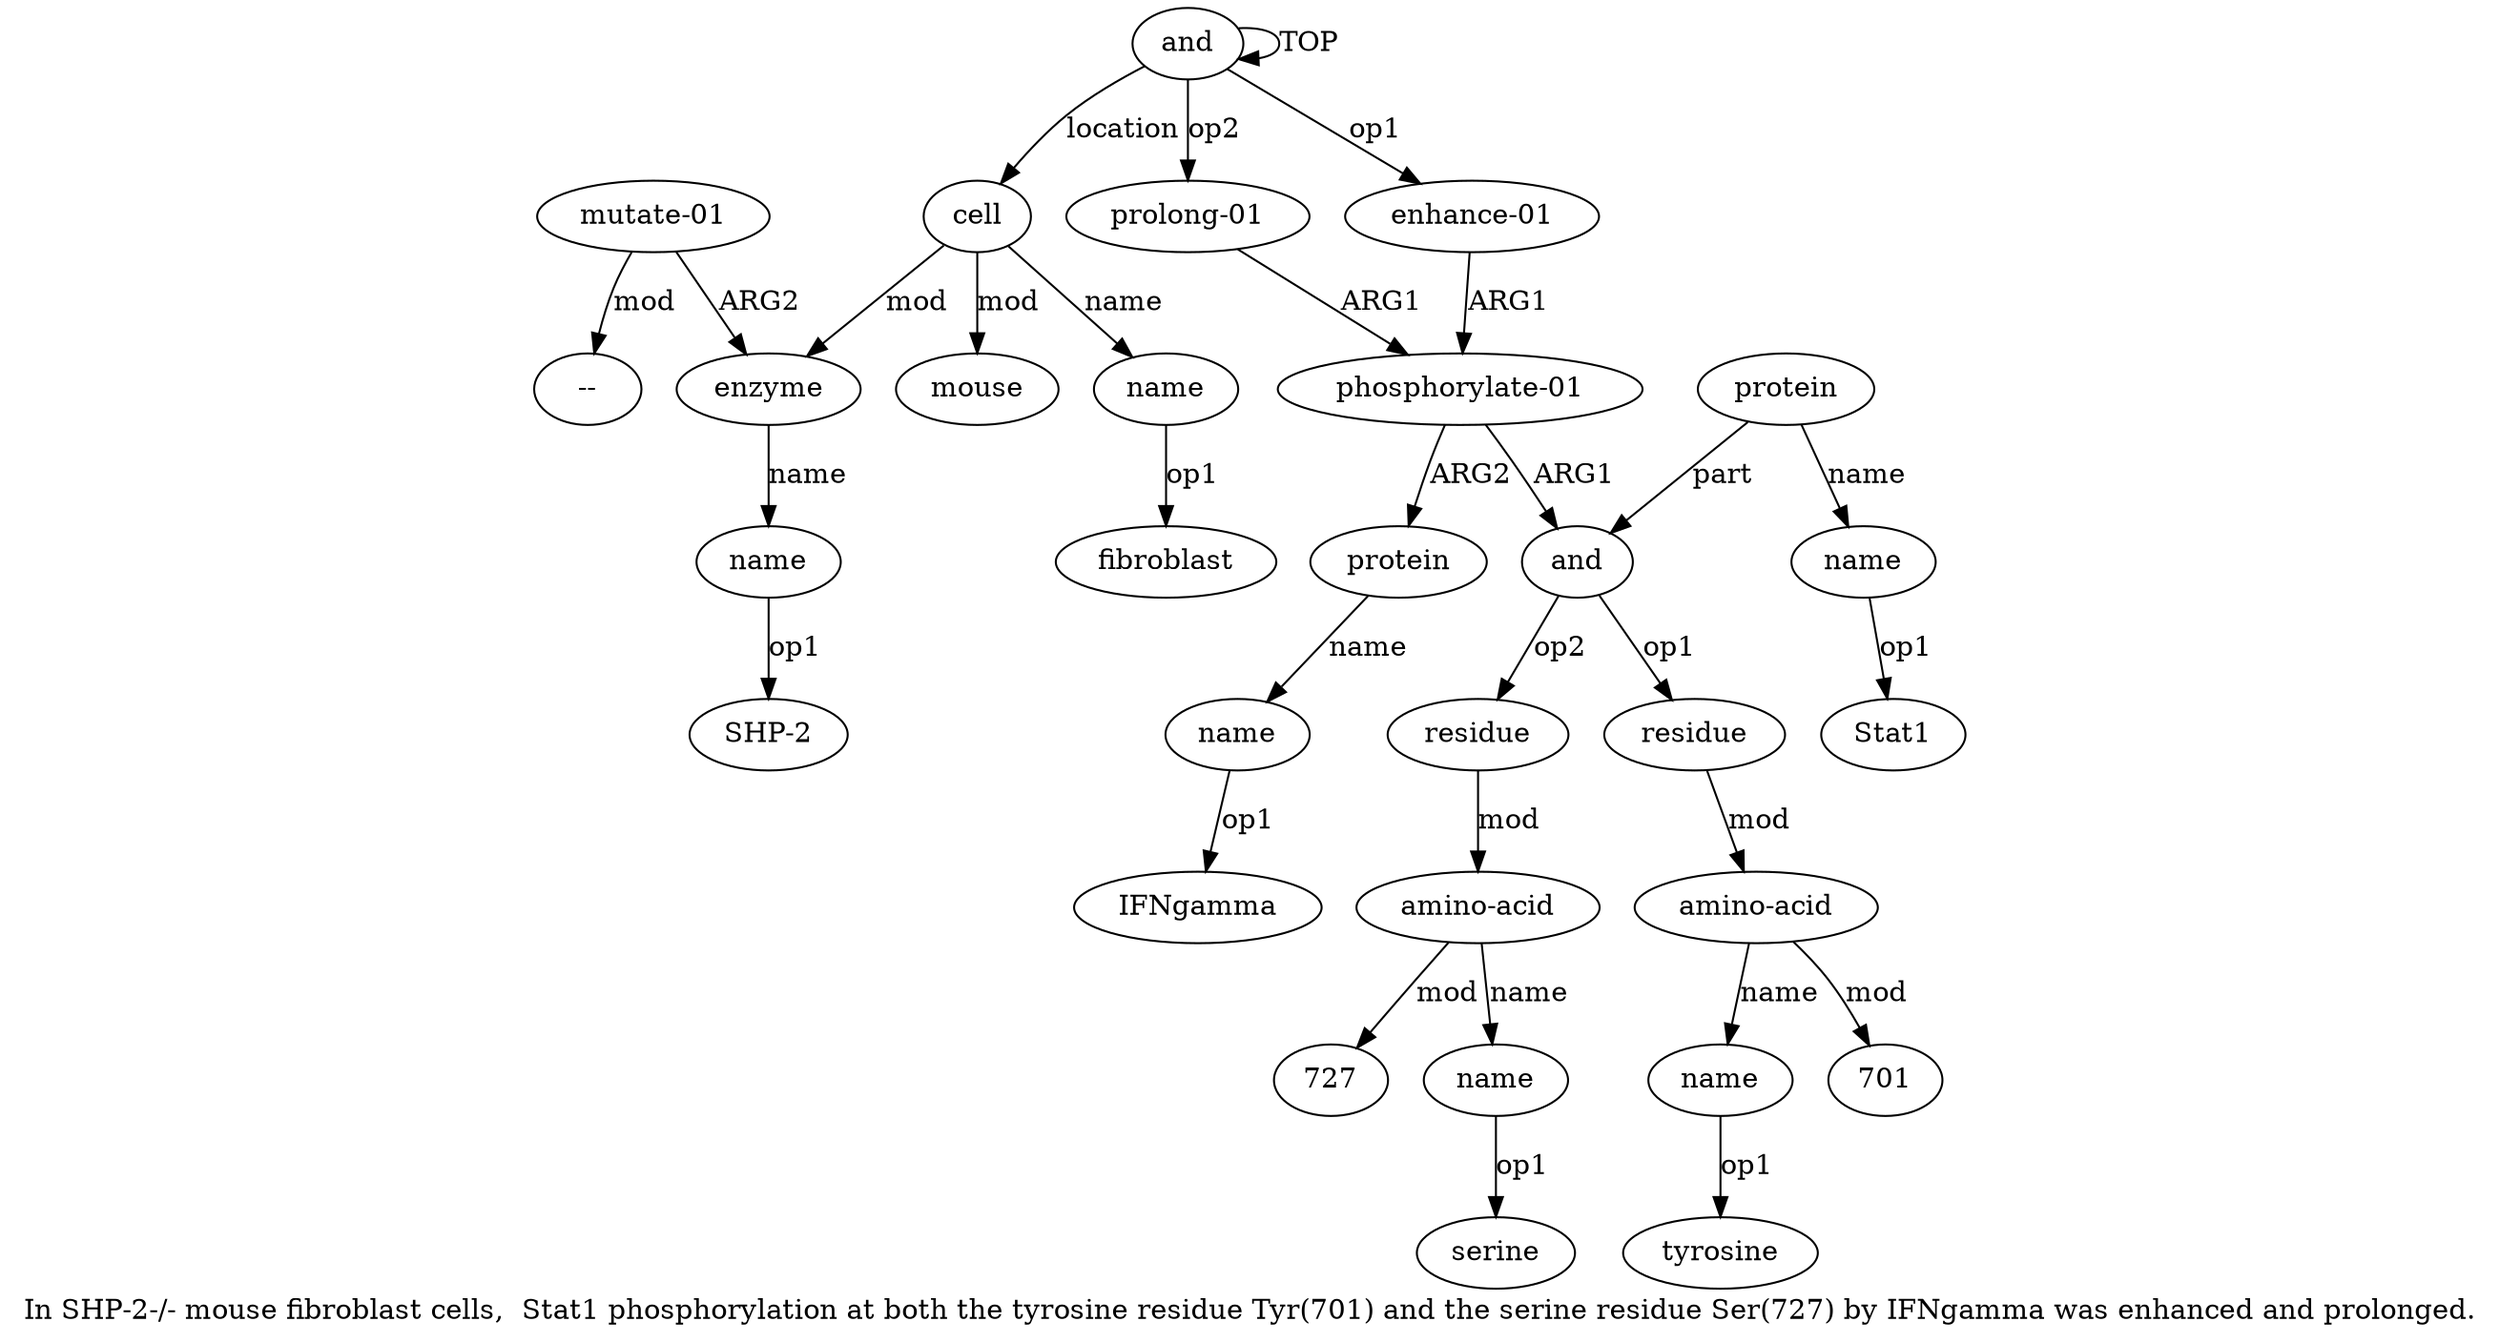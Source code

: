 digraph  {
	graph [label="In SHP-2-/- mouse fibroblast cells,  Stat1 phosphorylation at both the tyrosine residue Tyr(701) and the serine residue Ser(727) \
by IFNgamma was enhanced and prolonged."];
	node [label="\N"];
	a20	 [color=black,
		gold_ind=20,
		gold_label="mutate-01",
		label="mutate-01",
		test_ind=20,
		test_label="mutate-01"];
	"a20 --"	 [color=black,
		gold_ind=-1,
		gold_label="--",
		label="--",
		test_ind=-1,
		test_label="--"];
	a20 -> "a20 --" [key=0,
	color=black,
	gold_label=mod,
	label=mod,
	test_label=mod];
a18 [color=black,
	gold_ind=18,
	gold_label=enzyme,
	label=enzyme,
	test_ind=18,
	test_label=enzyme];
a20 -> a18 [key=0,
color=black,
gold_label=ARG2,
label=ARG2,
test_label=ARG2];
"a19 SHP-2" [color=black,
gold_ind=-1,
gold_label="SHP-2",
label="SHP-2",
test_ind=-1,
test_label="SHP-2"];
"a8 727" [color=black,
gold_ind=-1,
gold_label=727,
label=727,
test_ind=-1,
test_label=727];
"a16 fibroblast" [color=black,
gold_ind=-1,
gold_label=fibroblast,
label=fibroblast,
test_ind=-1,
test_label=fibroblast];
a15 [color=black,
gold_ind=15,
gold_label=cell,
label=cell,
test_ind=15,
test_label=cell];
a17 [color=black,
gold_ind=17,
gold_label=mouse,
label=mouse,
test_ind=17,
test_label=mouse];
a15 -> a17 [key=0,
color=black,
gold_label=mod,
label=mod,
test_label=mod];
a16 [color=black,
gold_ind=16,
gold_label=name,
label=name,
test_ind=16,
test_label=name];
a15 -> a16 [key=0,
color=black,
gold_label=name,
label=name,
test_label=name];
a15 -> a18 [key=0,
color=black,
gold_label=mod,
label=mod,
test_label=mod];
a14 [color=black,
gold_ind=14,
gold_label="prolong-01",
label="prolong-01",
test_ind=14,
test_label="prolong-01"];
a2 [color=black,
gold_ind=2,
gold_label="phosphorylate-01",
label="phosphorylate-01",
test_ind=2,
test_label="phosphorylate-01"];
a14 -> a2 [key=0,
color=black,
gold_label=ARG1,
label=ARG1,
test_label=ARG1];
a16 -> "a16 fibroblast" [key=0,
color=black,
gold_label=op1,
label=op1,
test_label=op1];
a11 [color=black,
gold_ind=11,
gold_label=name,
label=name,
test_ind=11,
test_label=name];
"a11 Stat1" [color=black,
gold_ind=-1,
gold_label=Stat1,
label=Stat1,
test_ind=-1,
test_label=Stat1];
a11 -> "a11 Stat1" [key=0,
color=black,
gold_label=op1,
label=op1,
test_label=op1];
a10 [color=black,
gold_ind=10,
gold_label=protein,
label=protein,
test_ind=10,
test_label=protein];
a10 -> a11 [key=0,
color=black,
gold_label=name,
label=name,
test_label=name];
a3 [color=black,
gold_ind=3,
gold_label=and,
label=and,
test_ind=3,
test_label=and];
a10 -> a3 [key=0,
color=black,
gold_label=part,
label=part,
test_label=part];
a13 [color=black,
gold_ind=13,
gold_label=name,
label=name,
test_ind=13,
test_label=name];
"a13 IFNgamma" [color=black,
gold_ind=-1,
gold_label=IFNgamma,
label=IFNgamma,
test_ind=-1,
test_label=IFNgamma];
a13 -> "a13 IFNgamma" [key=0,
color=black,
gold_label=op1,
label=op1,
test_label=op1];
a12 [color=black,
gold_ind=12,
gold_label=protein,
label=protein,
test_ind=12,
test_label=protein];
a12 -> a13 [key=0,
color=black,
gold_label=name,
label=name,
test_label=name];
"a9 serine" [color=black,
gold_ind=-1,
gold_label=serine,
label=serine,
test_ind=-1,
test_label=serine];
a19 [color=black,
gold_ind=19,
gold_label=name,
label=name,
test_ind=19,
test_label=name];
a19 -> "a19 SHP-2" [key=0,
color=black,
gold_label=op1,
label=op1,
test_label=op1];
a18 -> a19 [key=0,
color=black,
gold_label=name,
label=name,
test_label=name];
a1 [color=black,
gold_ind=1,
gold_label="enhance-01",
label="enhance-01",
test_ind=1,
test_label="enhance-01"];
a1 -> a2 [key=0,
color=black,
gold_label=ARG1,
label=ARG1,
test_label=ARG1];
a0 [color=black,
gold_ind=0,
gold_label=and,
label=and,
test_ind=0,
test_label=and];
a0 -> a15 [key=0,
color=black,
gold_label=location,
label=location,
test_label=location];
a0 -> a14 [key=0,
color=black,
gold_label=op2,
label=op2,
test_label=op2];
a0 -> a1 [key=0,
color=black,
gold_label=op1,
label=op1,
test_label=op1];
a0 -> a0 [key=0,
color=black,
gold_label=TOP,
label=TOP,
test_label=TOP];
a4 [color=black,
gold_ind=4,
gold_label=residue,
label=residue,
test_ind=4,
test_label=residue];
a3 -> a4 [key=0,
color=black,
gold_label=op1,
label=op1,
test_label=op1];
a7 [color=black,
gold_ind=7,
gold_label=residue,
label=residue,
test_ind=7,
test_label=residue];
a3 -> a7 [key=0,
color=black,
gold_label=op2,
label=op2,
test_label=op2];
a2 -> a12 [key=0,
color=black,
gold_label=ARG2,
label=ARG2,
test_label=ARG2];
a2 -> a3 [key=0,
color=black,
gold_label=ARG1,
label=ARG1,
test_label=ARG1];
a5 [color=black,
gold_ind=5,
gold_label="amino-acid",
label="amino-acid",
test_ind=5,
test_label="amino-acid"];
a6 [color=black,
gold_ind=6,
gold_label=name,
label=name,
test_ind=6,
test_label=name];
a5 -> a6 [key=0,
color=black,
gold_label=name,
label=name,
test_label=name];
"a5 701" [color=black,
gold_ind=-1,
gold_label=701,
label=701,
test_ind=-1,
test_label=701];
a5 -> "a5 701" [key=0,
color=black,
gold_label=mod,
label=mod,
test_label=mod];
a4 -> a5 [key=0,
color=black,
gold_label=mod,
label=mod,
test_label=mod];
a8 [color=black,
gold_ind=8,
gold_label="amino-acid",
label="amino-acid",
test_ind=8,
test_label="amino-acid"];
a7 -> a8 [key=0,
color=black,
gold_label=mod,
label=mod,
test_label=mod];
"a6 tyrosine" [color=black,
gold_ind=-1,
gold_label=tyrosine,
label=tyrosine,
test_ind=-1,
test_label=tyrosine];
a6 -> "a6 tyrosine" [key=0,
color=black,
gold_label=op1,
label=op1,
test_label=op1];
a9 [color=black,
gold_ind=9,
gold_label=name,
label=name,
test_ind=9,
test_label=name];
a9 -> "a9 serine" [key=0,
color=black,
gold_label=op1,
label=op1,
test_label=op1];
a8 -> "a8 727" [key=0,
color=black,
gold_label=mod,
label=mod,
test_label=mod];
a8 -> a9 [key=0,
color=black,
gold_label=name,
label=name,
test_label=name];
}
